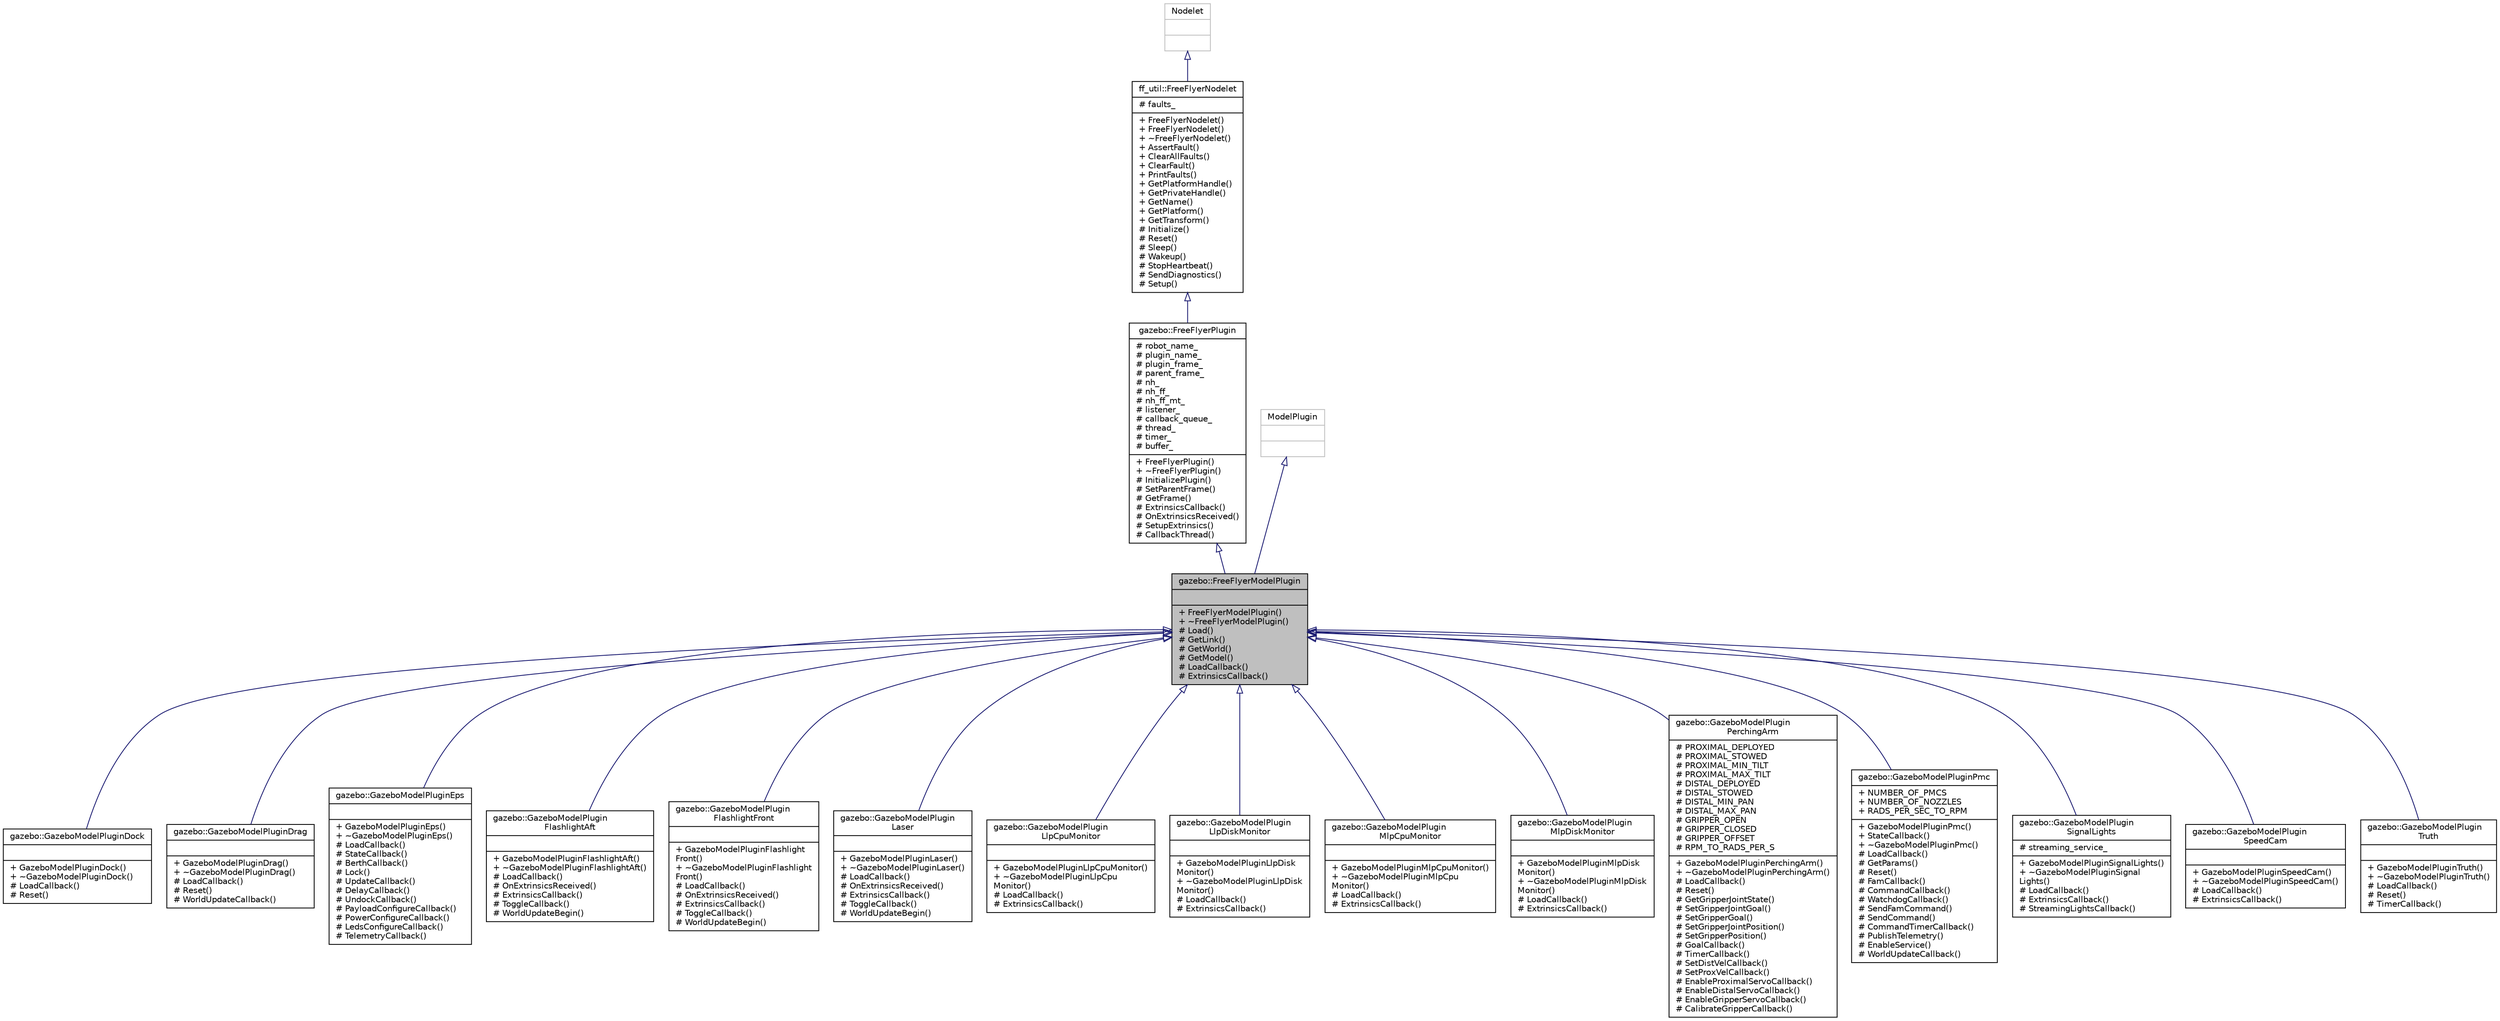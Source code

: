 digraph "gazebo::FreeFlyerModelPlugin"
{
 // LATEX_PDF_SIZE
  edge [fontname="Helvetica",fontsize="10",labelfontname="Helvetica",labelfontsize="10"];
  node [fontname="Helvetica",fontsize="10",shape=record];
  Node1 [label="{gazebo::FreeFlyerModelPlugin\n||+ FreeFlyerModelPlugin()\l+ ~FreeFlyerModelPlugin()\l# Load()\l# GetLink()\l# GetWorld()\l# GetModel()\l# LoadCallback()\l# ExtrinsicsCallback()\l}",height=0.2,width=0.4,color="black", fillcolor="grey75", style="filled", fontcolor="black",tooltip=" "];
  Node2 -> Node1 [dir="back",color="midnightblue",fontsize="10",style="solid",arrowtail="onormal",fontname="Helvetica"];
  Node2 [label="{gazebo::FreeFlyerPlugin\n|# robot_name_\l# plugin_name_\l# plugin_frame_\l# parent_frame_\l# nh_\l# nh_ff_\l# nh_ff_mt_\l# listener_\l# callback_queue_\l# thread_\l# timer_\l# buffer_\l|+ FreeFlyerPlugin()\l+ ~FreeFlyerPlugin()\l# InitializePlugin()\l# SetParentFrame()\l# GetFrame()\l# ExtrinsicsCallback()\l# OnExtrinsicsReceived()\l# SetupExtrinsics()\l# CallbackThread()\l}",height=0.2,width=0.4,color="black", fillcolor="white", style="filled",URL="$classgazebo_1_1FreeFlyerPlugin.html",tooltip=" "];
  Node3 -> Node2 [dir="back",color="midnightblue",fontsize="10",style="solid",arrowtail="onormal",fontname="Helvetica"];
  Node3 [label="{ff_util::FreeFlyerNodelet\n|# faults_\l|+ FreeFlyerNodelet()\l+ FreeFlyerNodelet()\l+ ~FreeFlyerNodelet()\l+ AssertFault()\l+ ClearAllFaults()\l+ ClearFault()\l+ PrintFaults()\l+ GetPlatformHandle()\l+ GetPrivateHandle()\l+ GetName()\l+ GetPlatform()\l+ GetTransform()\l# Initialize()\l# Reset()\l# Sleep()\l# Wakeup()\l# StopHeartbeat()\l# SendDiagnostics()\l# Setup()\l}",height=0.2,width=0.4,color="black", fillcolor="white", style="filled",URL="$classff__util_1_1FreeFlyerNodelet.html",tooltip=" "];
  Node4 -> Node3 [dir="back",color="midnightblue",fontsize="10",style="solid",arrowtail="onormal",fontname="Helvetica"];
  Node4 [label="{Nodelet\n||}",height=0.2,width=0.4,color="grey75", fillcolor="white", style="filled",tooltip=" "];
  Node5 -> Node1 [dir="back",color="midnightblue",fontsize="10",style="solid",arrowtail="onormal",fontname="Helvetica"];
  Node5 [label="{ModelPlugin\n||}",height=0.2,width=0.4,color="grey75", fillcolor="white", style="filled",tooltip=" "];
  Node1 -> Node6 [dir="back",color="midnightblue",fontsize="10",style="solid",arrowtail="onormal",fontname="Helvetica"];
  Node6 [label="{gazebo::GazeboModelPluginDock\n||+ GazeboModelPluginDock()\l+ ~GazeboModelPluginDock()\l# LoadCallback()\l# Reset()\l}",height=0.2,width=0.4,color="black", fillcolor="white", style="filled",URL="$classgazebo_1_1GazeboModelPluginDock.html",tooltip=" "];
  Node1 -> Node7 [dir="back",color="midnightblue",fontsize="10",style="solid",arrowtail="onormal",fontname="Helvetica"];
  Node7 [label="{gazebo::GazeboModelPluginDrag\n||+ GazeboModelPluginDrag()\l+ ~GazeboModelPluginDrag()\l# LoadCallback()\l# Reset()\l# WorldUpdateCallback()\l}",height=0.2,width=0.4,color="black", fillcolor="white", style="filled",URL="$classgazebo_1_1GazeboModelPluginDrag.html",tooltip=" "];
  Node1 -> Node8 [dir="back",color="midnightblue",fontsize="10",style="solid",arrowtail="onormal",fontname="Helvetica"];
  Node8 [label="{gazebo::GazeboModelPluginEps\n||+ GazeboModelPluginEps()\l+ ~GazeboModelPluginEps()\l# LoadCallback()\l# StateCallback()\l# BerthCallback()\l# Lock()\l# UpdateCallback()\l# DelayCallback()\l# UndockCallback()\l# PayloadConfigureCallback()\l# PowerConfigureCallback()\l# LedsConfigureCallback()\l# TelemetryCallback()\l}",height=0.2,width=0.4,color="black", fillcolor="white", style="filled",URL="$classgazebo_1_1GazeboModelPluginEps.html",tooltip=" "];
  Node1 -> Node9 [dir="back",color="midnightblue",fontsize="10",style="solid",arrowtail="onormal",fontname="Helvetica"];
  Node9 [label="{gazebo::GazeboModelPlugin\lFlashlightAft\n||+ GazeboModelPluginFlashlightAft()\l+ ~GazeboModelPluginFlashlightAft()\l# LoadCallback()\l# OnExtrinsicsReceived()\l# ExtrinsicsCallback()\l# ToggleCallback()\l# WorldUpdateBegin()\l}",height=0.2,width=0.4,color="black", fillcolor="white", style="filled",URL="$classgazebo_1_1GazeboModelPluginFlashlightAft.html",tooltip=" "];
  Node1 -> Node10 [dir="back",color="midnightblue",fontsize="10",style="solid",arrowtail="onormal",fontname="Helvetica"];
  Node10 [label="{gazebo::GazeboModelPlugin\lFlashlightFront\n||+ GazeboModelPluginFlashlight\lFront()\l+ ~GazeboModelPluginFlashlight\lFront()\l# LoadCallback()\l# OnExtrinsicsReceived()\l# ExtrinsicsCallback()\l# ToggleCallback()\l# WorldUpdateBegin()\l}",height=0.2,width=0.4,color="black", fillcolor="white", style="filled",URL="$classgazebo_1_1GazeboModelPluginFlashlightFront.html",tooltip=" "];
  Node1 -> Node11 [dir="back",color="midnightblue",fontsize="10",style="solid",arrowtail="onormal",fontname="Helvetica"];
  Node11 [label="{gazebo::GazeboModelPlugin\lLaser\n||+ GazeboModelPluginLaser()\l+ ~GazeboModelPluginLaser()\l# LoadCallback()\l# OnExtrinsicsReceived()\l# ExtrinsicsCallback()\l# ToggleCallback()\l# WorldUpdateBegin()\l}",height=0.2,width=0.4,color="black", fillcolor="white", style="filled",URL="$classgazebo_1_1GazeboModelPluginLaser.html",tooltip=" "];
  Node1 -> Node12 [dir="back",color="midnightblue",fontsize="10",style="solid",arrowtail="onormal",fontname="Helvetica"];
  Node12 [label="{gazebo::GazeboModelPlugin\lLlpCpuMonitor\n||+ GazeboModelPluginLlpCpuMonitor()\l+ ~GazeboModelPluginLlpCpu\lMonitor()\l# LoadCallback()\l# ExtrinsicsCallback()\l}",height=0.2,width=0.4,color="black", fillcolor="white", style="filled",URL="$classgazebo_1_1GazeboModelPluginLlpCpuMonitor.html",tooltip=" "];
  Node1 -> Node13 [dir="back",color="midnightblue",fontsize="10",style="solid",arrowtail="onormal",fontname="Helvetica"];
  Node13 [label="{gazebo::GazeboModelPlugin\lLlpDiskMonitor\n||+ GazeboModelPluginLlpDisk\lMonitor()\l+ ~GazeboModelPluginLlpDisk\lMonitor()\l# LoadCallback()\l# ExtrinsicsCallback()\l}",height=0.2,width=0.4,color="black", fillcolor="white", style="filled",URL="$classgazebo_1_1GazeboModelPluginLlpDiskMonitor.html",tooltip=" "];
  Node1 -> Node14 [dir="back",color="midnightblue",fontsize="10",style="solid",arrowtail="onormal",fontname="Helvetica"];
  Node14 [label="{gazebo::GazeboModelPlugin\lMlpCpuMonitor\n||+ GazeboModelPluginMlpCpuMonitor()\l+ ~GazeboModelPluginMlpCpu\lMonitor()\l# LoadCallback()\l# ExtrinsicsCallback()\l}",height=0.2,width=0.4,color="black", fillcolor="white", style="filled",URL="$classgazebo_1_1GazeboModelPluginMlpCpuMonitor.html",tooltip=" "];
  Node1 -> Node15 [dir="back",color="midnightblue",fontsize="10",style="solid",arrowtail="onormal",fontname="Helvetica"];
  Node15 [label="{gazebo::GazeboModelPlugin\lMlpDiskMonitor\n||+ GazeboModelPluginMlpDisk\lMonitor()\l+ ~GazeboModelPluginMlpDisk\lMonitor()\l# LoadCallback()\l# ExtrinsicsCallback()\l}",height=0.2,width=0.4,color="black", fillcolor="white", style="filled",URL="$classgazebo_1_1GazeboModelPluginMlpDiskMonitor.html",tooltip=" "];
  Node1 -> Node16 [dir="back",color="midnightblue",fontsize="10",style="solid",arrowtail="onormal",fontname="Helvetica"];
  Node16 [label="{gazebo::GazeboModelPlugin\lPerchingArm\n|# PROXIMAL_DEPLOYED\l# PROXIMAL_STOWED\l# PROXIMAL_MIN_TILT\l# PROXIMAL_MAX_TILT\l# DISTAL_DEPLOYED\l# DISTAL_STOWED\l# DISTAL_MIN_PAN\l# DISTAL_MAX_PAN\l# GRIPPER_OPEN\l# GRIPPER_CLOSED\l# GRIPPER_OFFSET\l# RPM_TO_RADS_PER_S\l|+ GazeboModelPluginPerchingArm()\l+ ~GazeboModelPluginPerchingArm()\l# LoadCallback()\l# Reset()\l# GetGripperJointState()\l# SetGripperJointGoal()\l# SetGripperGoal()\l# SetGripperJointPosition()\l# SetGripperPosition()\l# GoalCallback()\l# TimerCallback()\l# SetDistVelCallback()\l# SetProxVelCallback()\l# EnableProximalServoCallback()\l# EnableDistalServoCallback()\l# EnableGripperServoCallback()\l# CalibrateGripperCallback()\l}",height=0.2,width=0.4,color="black", fillcolor="white", style="filled",URL="$classgazebo_1_1GazeboModelPluginPerchingArm.html",tooltip=" "];
  Node1 -> Node17 [dir="back",color="midnightblue",fontsize="10",style="solid",arrowtail="onormal",fontname="Helvetica"];
  Node17 [label="{gazebo::GazeboModelPluginPmc\n|+ NUMBER_OF_PMCS\l+ NUMBER_OF_NOZZLES\l+ RADS_PER_SEC_TO_RPM\l|+ GazeboModelPluginPmc()\l+ StateCallback()\l+ ~GazeboModelPluginPmc()\l# LoadCallback()\l# GetParams()\l# Reset()\l# FamCallback()\l# CommandCallback()\l# WatchdogCallback()\l# SendFamCommand()\l# SendCommand()\l# CommandTimerCallback()\l# PublishTelemetry()\l# EnableService()\l# WorldUpdateCallback()\l}",height=0.2,width=0.4,color="black", fillcolor="white", style="filled",URL="$classgazebo_1_1GazeboModelPluginPmc.html",tooltip=" "];
  Node1 -> Node18 [dir="back",color="midnightblue",fontsize="10",style="solid",arrowtail="onormal",fontname="Helvetica"];
  Node18 [label="{gazebo::GazeboModelPlugin\lSignalLights\n|# streaming_service_\l|+ GazeboModelPluginSignalLights()\l+ ~GazeboModelPluginSignal\lLights()\l# LoadCallback()\l# ExtrinsicsCallback()\l# StreamingLightsCallback()\l}",height=0.2,width=0.4,color="black", fillcolor="white", style="filled",URL="$classgazebo_1_1GazeboModelPluginSignalLights.html",tooltip=" "];
  Node1 -> Node19 [dir="back",color="midnightblue",fontsize="10",style="solid",arrowtail="onormal",fontname="Helvetica"];
  Node19 [label="{gazebo::GazeboModelPlugin\lSpeedCam\n||+ GazeboModelPluginSpeedCam()\l+ ~GazeboModelPluginSpeedCam()\l# LoadCallback()\l# ExtrinsicsCallback()\l}",height=0.2,width=0.4,color="black", fillcolor="white", style="filled",URL="$classgazebo_1_1GazeboModelPluginSpeedCam.html",tooltip=" "];
  Node1 -> Node20 [dir="back",color="midnightblue",fontsize="10",style="solid",arrowtail="onormal",fontname="Helvetica"];
  Node20 [label="{gazebo::GazeboModelPlugin\lTruth\n||+ GazeboModelPluginTruth()\l+ ~GazeboModelPluginTruth()\l# LoadCallback()\l# Reset()\l# TimerCallback()\l}",height=0.2,width=0.4,color="black", fillcolor="white", style="filled",URL="$classgazebo_1_1GazeboModelPluginTruth.html",tooltip=" "];
}
